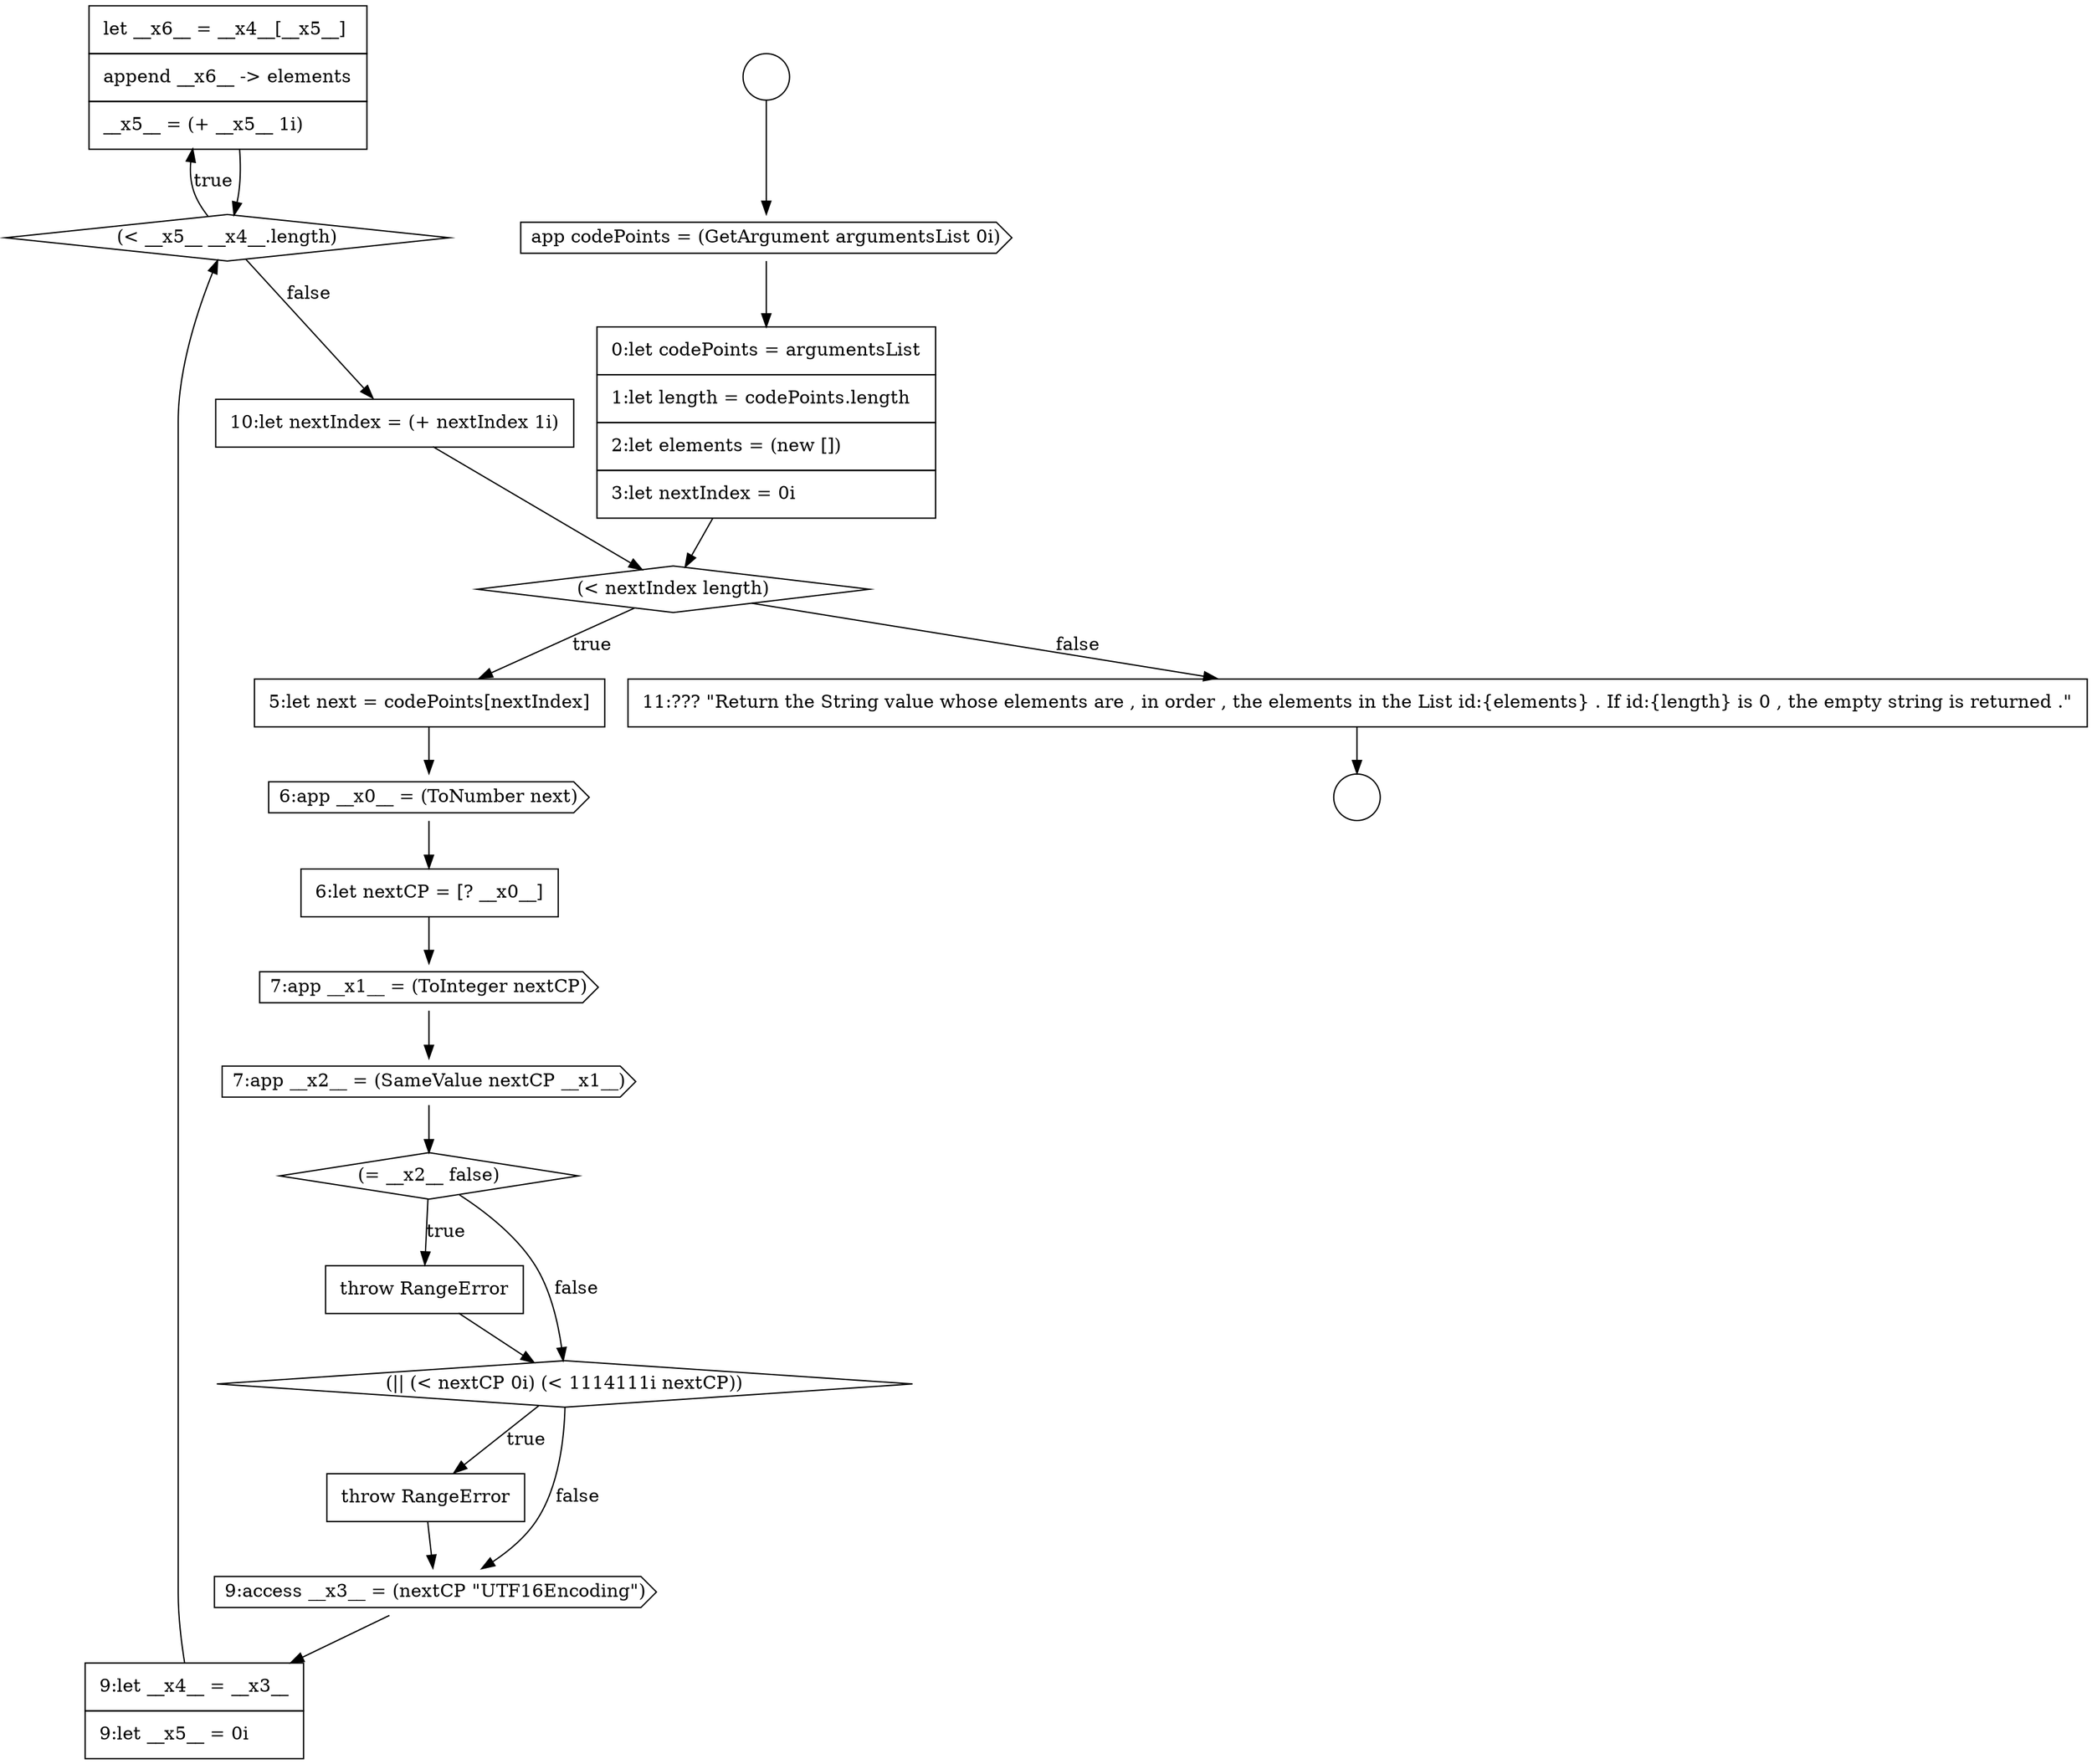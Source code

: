 digraph {
  node11786 [shape=none, margin=0, label=<<font color="black">
    <table border="0" cellborder="1" cellspacing="0" cellpadding="10">
      <tr><td align="left">let __x6__ = __x4__[__x5__]</td></tr>
      <tr><td align="left">append __x6__ -&gt; elements</td></tr>
      <tr><td align="left">__x5__ = (+ __x5__ 1i)</td></tr>
    </table>
  </font>> color="black" fillcolor="white" style=filled]
  node11773 [shape=diamond, label=<<font color="black">(&lt; nextIndex length)</font>> color="black" fillcolor="white" style=filled]
  node11778 [shape=cds, label=<<font color="black">7:app __x2__ = (SameValue nextCP __x1__)</font>> color="black" fillcolor="white" style=filled]
  node11783 [shape=cds, label=<<font color="black">9:access __x3__ = (nextCP &quot;UTF16Encoding&quot;)</font>> color="black" fillcolor="white" style=filled]
  node11771 [shape=cds, label=<<font color="black">app codePoints = (GetArgument argumentsList 0i)</font>> color="black" fillcolor="white" style=filled]
  node11770 [shape=circle label=" " color="black" fillcolor="white" style=filled]
  node11788 [shape=none, margin=0, label=<<font color="black">
    <table border="0" cellborder="1" cellspacing="0" cellpadding="10">
      <tr><td align="left">11:??? &quot;Return the String value whose elements are , in order , the elements in the List id:{elements} . If id:{length} is 0 , the empty string is returned .&quot;</td></tr>
    </table>
  </font>> color="black" fillcolor="white" style=filled]
  node11782 [shape=none, margin=0, label=<<font color="black">
    <table border="0" cellborder="1" cellspacing="0" cellpadding="10">
      <tr><td align="left">throw RangeError</td></tr>
    </table>
  </font>> color="black" fillcolor="white" style=filled]
  node11774 [shape=none, margin=0, label=<<font color="black">
    <table border="0" cellborder="1" cellspacing="0" cellpadding="10">
      <tr><td align="left">5:let next = codePoints[nextIndex]</td></tr>
    </table>
  </font>> color="black" fillcolor="white" style=filled]
  node11787 [shape=none, margin=0, label=<<font color="black">
    <table border="0" cellborder="1" cellspacing="0" cellpadding="10">
      <tr><td align="left">10:let nextIndex = (+ nextIndex 1i)</td></tr>
    </table>
  </font>> color="black" fillcolor="white" style=filled]
  node11777 [shape=cds, label=<<font color="black">7:app __x1__ = (ToInteger nextCP)</font>> color="black" fillcolor="white" style=filled]
  node11769 [shape=circle label=" " color="black" fillcolor="white" style=filled]
  node11775 [shape=cds, label=<<font color="black">6:app __x0__ = (ToNumber next)</font>> color="black" fillcolor="white" style=filled]
  node11781 [shape=diamond, label=<<font color="black">(|| (&lt; nextCP 0i) (&lt; 1114111i nextCP))</font>> color="black" fillcolor="white" style=filled]
  node11780 [shape=none, margin=0, label=<<font color="black">
    <table border="0" cellborder="1" cellspacing="0" cellpadding="10">
      <tr><td align="left">throw RangeError</td></tr>
    </table>
  </font>> color="black" fillcolor="white" style=filled]
  node11785 [shape=diamond, label=<<font color="black">(&lt; __x5__ __x4__.length)</font>> color="black" fillcolor="white" style=filled]
  node11772 [shape=none, margin=0, label=<<font color="black">
    <table border="0" cellborder="1" cellspacing="0" cellpadding="10">
      <tr><td align="left">0:let codePoints = argumentsList</td></tr>
      <tr><td align="left">1:let length = codePoints.length</td></tr>
      <tr><td align="left">2:let elements = (new [])</td></tr>
      <tr><td align="left">3:let nextIndex = 0i</td></tr>
    </table>
  </font>> color="black" fillcolor="white" style=filled]
  node11779 [shape=diamond, label=<<font color="black">(= __x2__ false)</font>> color="black" fillcolor="white" style=filled]
  node11776 [shape=none, margin=0, label=<<font color="black">
    <table border="0" cellborder="1" cellspacing="0" cellpadding="10">
      <tr><td align="left">6:let nextCP = [? __x0__]</td></tr>
    </table>
  </font>> color="black" fillcolor="white" style=filled]
  node11784 [shape=none, margin=0, label=<<font color="black">
    <table border="0" cellborder="1" cellspacing="0" cellpadding="10">
      <tr><td align="left">9:let __x4__ = __x3__</td></tr>
      <tr><td align="left">9:let __x5__ = 0i</td></tr>
    </table>
  </font>> color="black" fillcolor="white" style=filled]
  node11779 -> node11780 [label=<<font color="black">true</font>> color="black"]
  node11779 -> node11781 [label=<<font color="black">false</font>> color="black"]
  node11774 -> node11775 [ color="black"]
  node11771 -> node11772 [ color="black"]
  node11786 -> node11785 [ color="black"]
  node11788 -> node11770 [ color="black"]
  node11784 -> node11785 [ color="black"]
  node11783 -> node11784 [ color="black"]
  node11775 -> node11776 [ color="black"]
  node11777 -> node11778 [ color="black"]
  node11787 -> node11773 [ color="black"]
  node11785 -> node11786 [label=<<font color="black">true</font>> color="black"]
  node11785 -> node11787 [label=<<font color="black">false</font>> color="black"]
  node11776 -> node11777 [ color="black"]
  node11773 -> node11774 [label=<<font color="black">true</font>> color="black"]
  node11773 -> node11788 [label=<<font color="black">false</font>> color="black"]
  node11782 -> node11783 [ color="black"]
  node11781 -> node11782 [label=<<font color="black">true</font>> color="black"]
  node11781 -> node11783 [label=<<font color="black">false</font>> color="black"]
  node11769 -> node11771 [ color="black"]
  node11772 -> node11773 [ color="black"]
  node11780 -> node11781 [ color="black"]
  node11778 -> node11779 [ color="black"]
}
